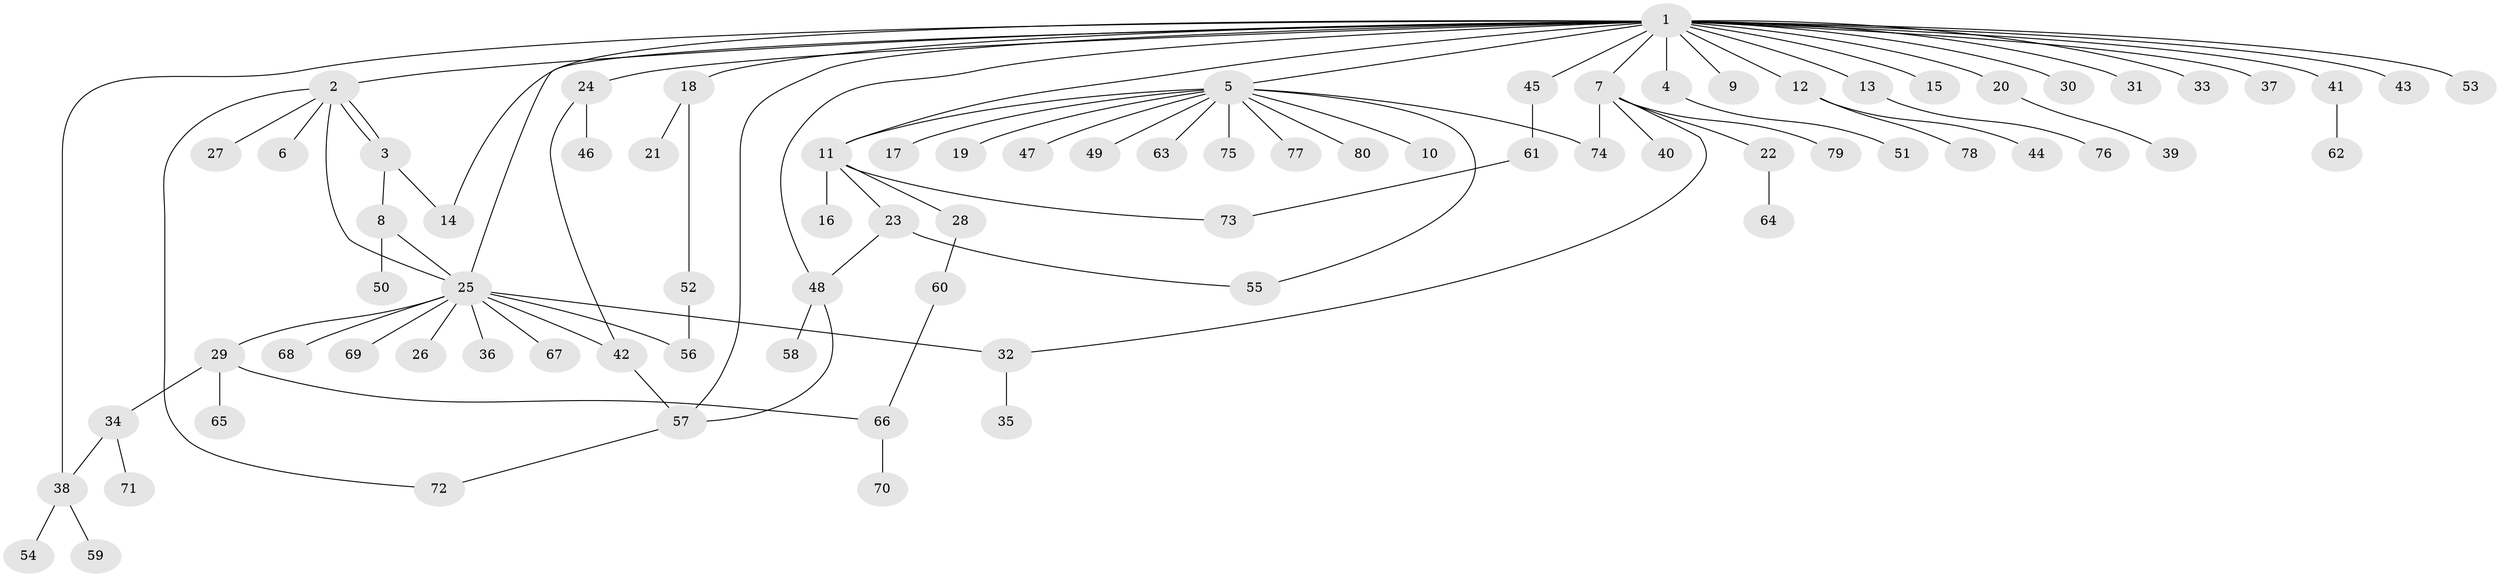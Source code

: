 // coarse degree distribution, {2: 0.275, 5: 0.025, 6: 0.025, 21: 0.025, 1: 0.5, 11: 0.025, 3: 0.05, 9: 0.025, 4: 0.05}
// Generated by graph-tools (version 1.1) at 2025/36/03/04/25 23:36:49]
// undirected, 80 vertices, 96 edges
graph export_dot {
  node [color=gray90,style=filled];
  1;
  2;
  3;
  4;
  5;
  6;
  7;
  8;
  9;
  10;
  11;
  12;
  13;
  14;
  15;
  16;
  17;
  18;
  19;
  20;
  21;
  22;
  23;
  24;
  25;
  26;
  27;
  28;
  29;
  30;
  31;
  32;
  33;
  34;
  35;
  36;
  37;
  38;
  39;
  40;
  41;
  42;
  43;
  44;
  45;
  46;
  47;
  48;
  49;
  50;
  51;
  52;
  53;
  54;
  55;
  56;
  57;
  58;
  59;
  60;
  61;
  62;
  63;
  64;
  65;
  66;
  67;
  68;
  69;
  70;
  71;
  72;
  73;
  74;
  75;
  76;
  77;
  78;
  79;
  80;
  1 -- 2;
  1 -- 4;
  1 -- 5;
  1 -- 7;
  1 -- 9;
  1 -- 11;
  1 -- 12;
  1 -- 13;
  1 -- 14;
  1 -- 15;
  1 -- 18;
  1 -- 20;
  1 -- 24;
  1 -- 25;
  1 -- 30;
  1 -- 31;
  1 -- 33;
  1 -- 37;
  1 -- 38;
  1 -- 41;
  1 -- 43;
  1 -- 45;
  1 -- 48;
  1 -- 53;
  1 -- 57;
  2 -- 3;
  2 -- 3;
  2 -- 6;
  2 -- 25;
  2 -- 27;
  2 -- 72;
  3 -- 8;
  3 -- 14;
  4 -- 51;
  5 -- 10;
  5 -- 11;
  5 -- 17;
  5 -- 19;
  5 -- 47;
  5 -- 49;
  5 -- 55;
  5 -- 63;
  5 -- 74;
  5 -- 75;
  5 -- 77;
  5 -- 80;
  7 -- 22;
  7 -- 32;
  7 -- 40;
  7 -- 74;
  7 -- 79;
  8 -- 25;
  8 -- 50;
  11 -- 16;
  11 -- 23;
  11 -- 28;
  11 -- 73;
  12 -- 44;
  12 -- 78;
  13 -- 76;
  18 -- 21;
  18 -- 52;
  20 -- 39;
  22 -- 64;
  23 -- 48;
  23 -- 55;
  24 -- 42;
  24 -- 46;
  25 -- 26;
  25 -- 29;
  25 -- 32;
  25 -- 36;
  25 -- 42;
  25 -- 56;
  25 -- 67;
  25 -- 68;
  25 -- 69;
  28 -- 60;
  29 -- 34;
  29 -- 65;
  29 -- 66;
  32 -- 35;
  34 -- 38;
  34 -- 71;
  38 -- 54;
  38 -- 59;
  41 -- 62;
  42 -- 57;
  45 -- 61;
  48 -- 57;
  48 -- 58;
  52 -- 56;
  57 -- 72;
  60 -- 66;
  61 -- 73;
  66 -- 70;
}
